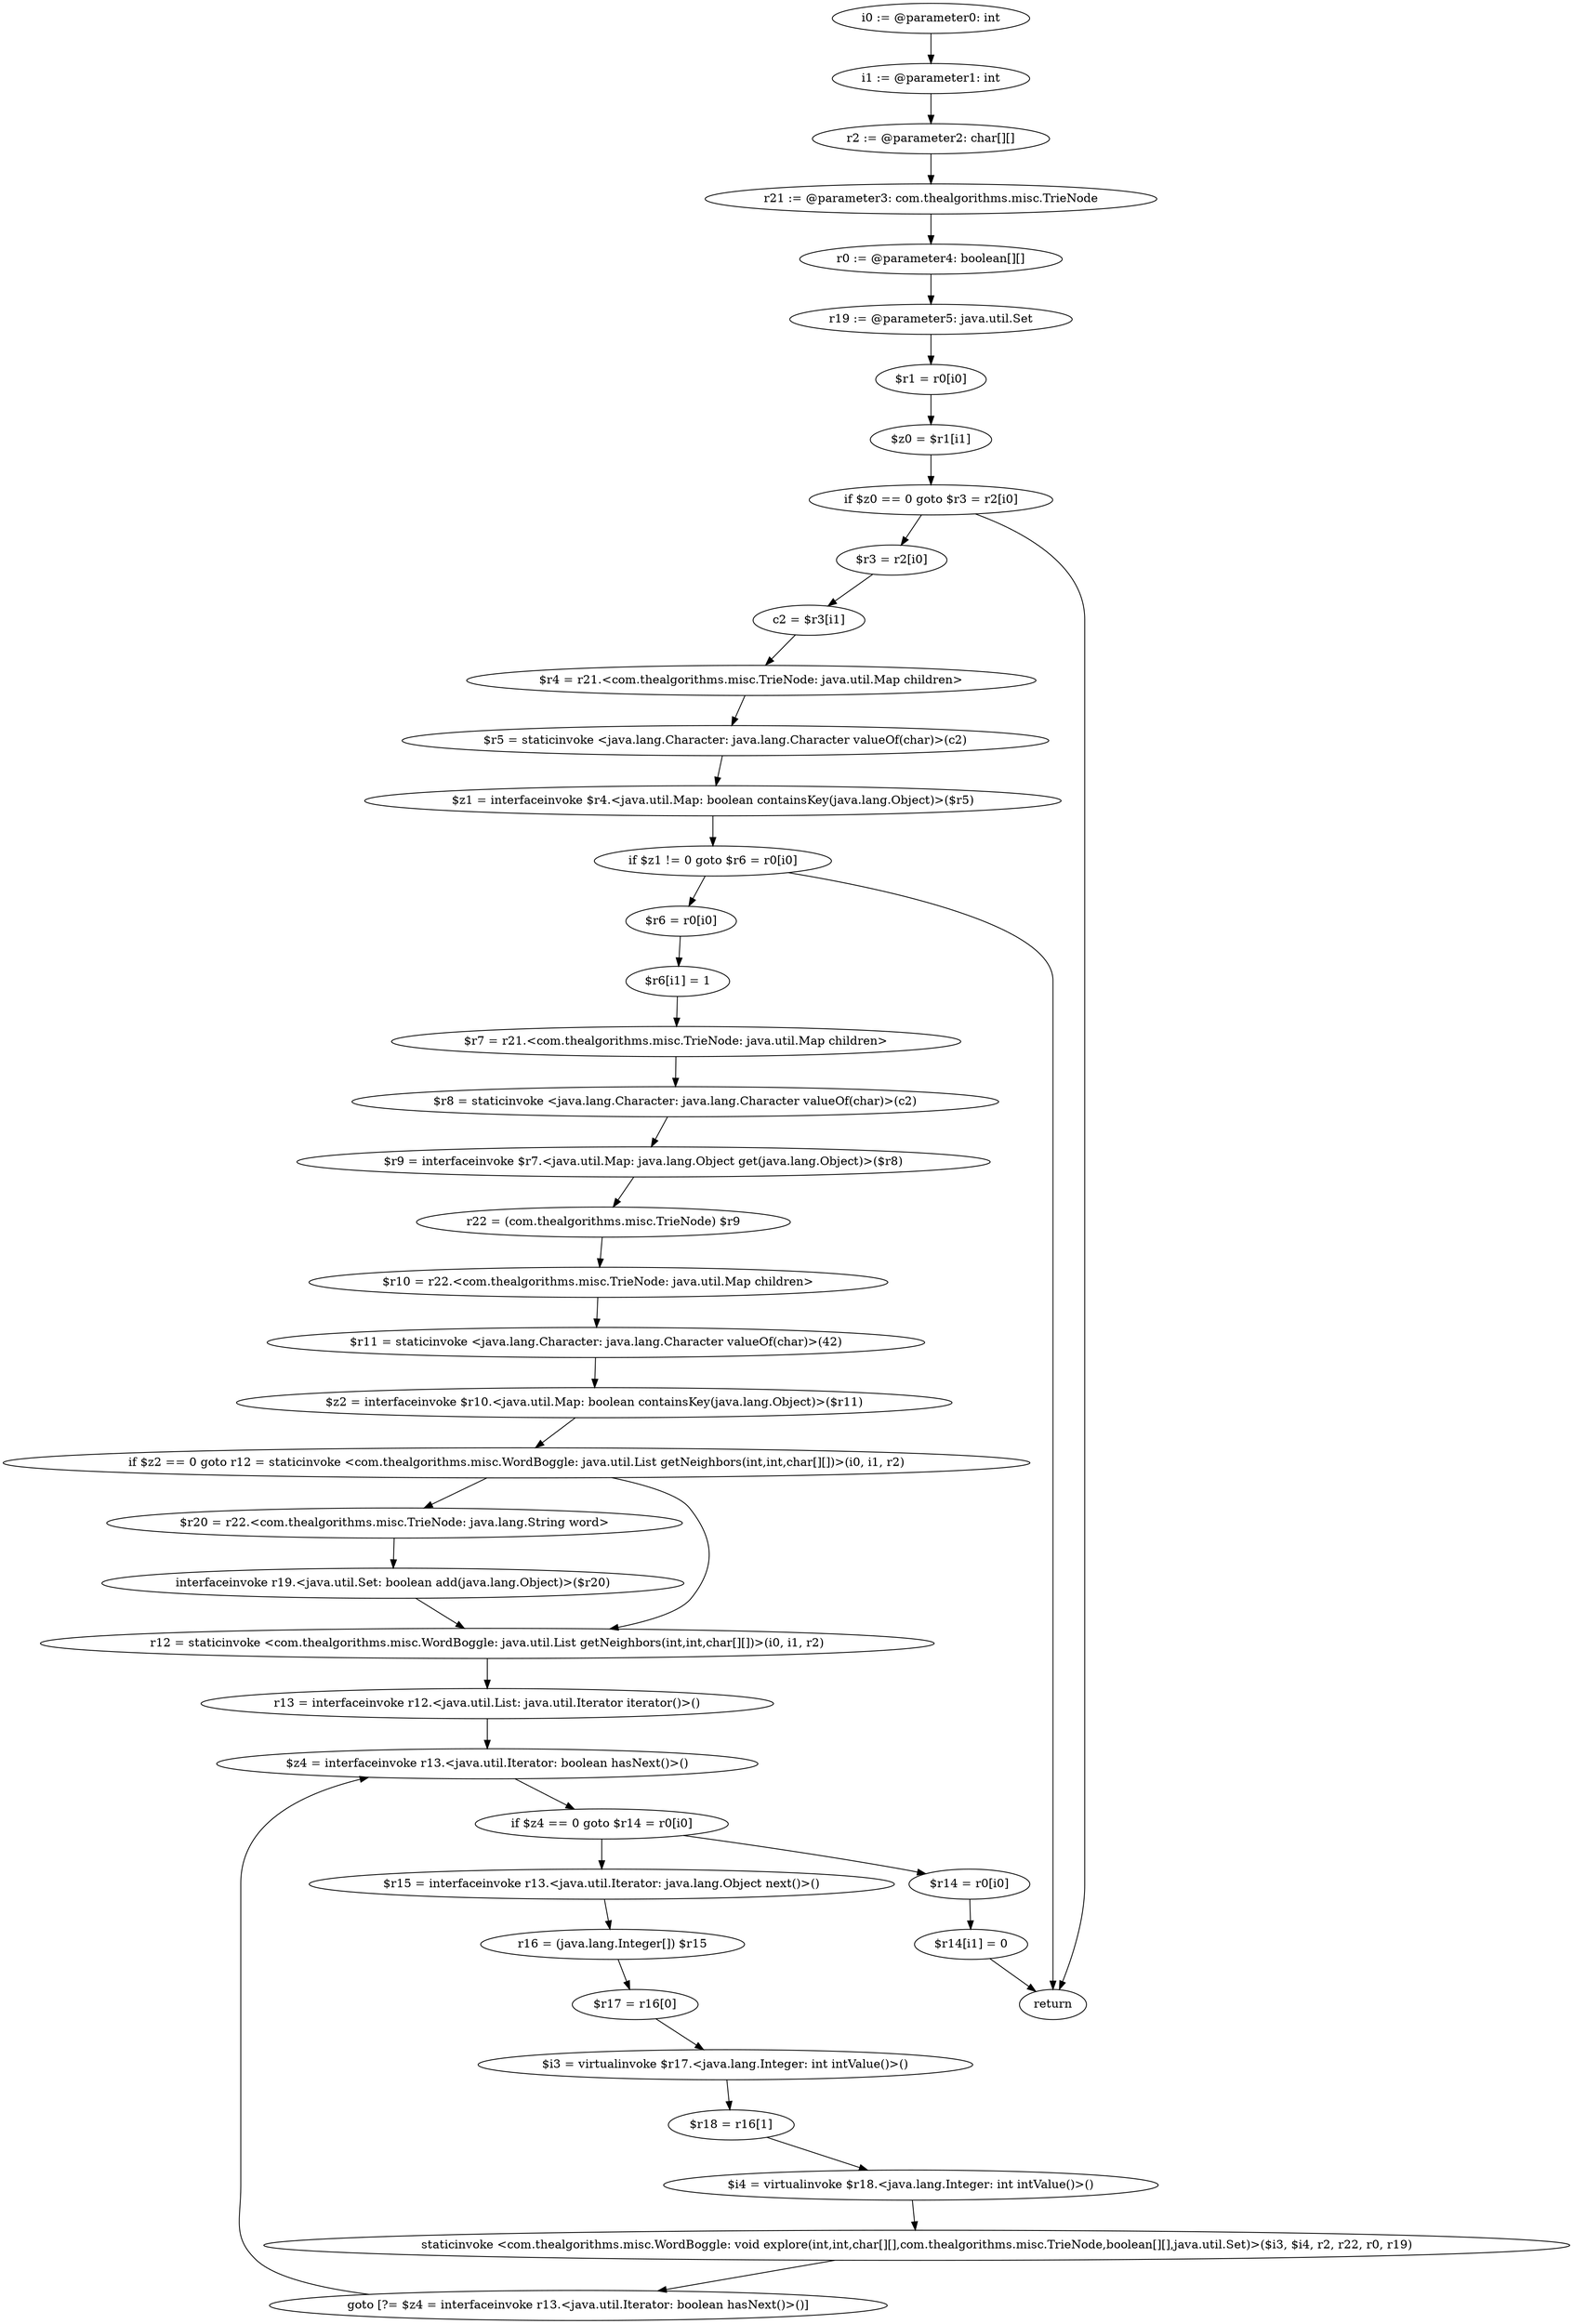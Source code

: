 digraph "unitGraph" {
    "i0 := @parameter0: int"
    "i1 := @parameter1: int"
    "r2 := @parameter2: char[][]"
    "r21 := @parameter3: com.thealgorithms.misc.TrieNode"
    "r0 := @parameter4: boolean[][]"
    "r19 := @parameter5: java.util.Set"
    "$r1 = r0[i0]"
    "$z0 = $r1[i1]"
    "if $z0 == 0 goto $r3 = r2[i0]"
    "return"
    "$r3 = r2[i0]"
    "c2 = $r3[i1]"
    "$r4 = r21.<com.thealgorithms.misc.TrieNode: java.util.Map children>"
    "$r5 = staticinvoke <java.lang.Character: java.lang.Character valueOf(char)>(c2)"
    "$z1 = interfaceinvoke $r4.<java.util.Map: boolean containsKey(java.lang.Object)>($r5)"
    "if $z1 != 0 goto $r6 = r0[i0]"
    "$r6 = r0[i0]"
    "$r6[i1] = 1"
    "$r7 = r21.<com.thealgorithms.misc.TrieNode: java.util.Map children>"
    "$r8 = staticinvoke <java.lang.Character: java.lang.Character valueOf(char)>(c2)"
    "$r9 = interfaceinvoke $r7.<java.util.Map: java.lang.Object get(java.lang.Object)>($r8)"
    "r22 = (com.thealgorithms.misc.TrieNode) $r9"
    "$r10 = r22.<com.thealgorithms.misc.TrieNode: java.util.Map children>"
    "$r11 = staticinvoke <java.lang.Character: java.lang.Character valueOf(char)>(42)"
    "$z2 = interfaceinvoke $r10.<java.util.Map: boolean containsKey(java.lang.Object)>($r11)"
    "if $z2 == 0 goto r12 = staticinvoke <com.thealgorithms.misc.WordBoggle: java.util.List getNeighbors(int,int,char[][])>(i0, i1, r2)"
    "$r20 = r22.<com.thealgorithms.misc.TrieNode: java.lang.String word>"
    "interfaceinvoke r19.<java.util.Set: boolean add(java.lang.Object)>($r20)"
    "r12 = staticinvoke <com.thealgorithms.misc.WordBoggle: java.util.List getNeighbors(int,int,char[][])>(i0, i1, r2)"
    "r13 = interfaceinvoke r12.<java.util.List: java.util.Iterator iterator()>()"
    "$z4 = interfaceinvoke r13.<java.util.Iterator: boolean hasNext()>()"
    "if $z4 == 0 goto $r14 = r0[i0]"
    "$r15 = interfaceinvoke r13.<java.util.Iterator: java.lang.Object next()>()"
    "r16 = (java.lang.Integer[]) $r15"
    "$r17 = r16[0]"
    "$i3 = virtualinvoke $r17.<java.lang.Integer: int intValue()>()"
    "$r18 = r16[1]"
    "$i4 = virtualinvoke $r18.<java.lang.Integer: int intValue()>()"
    "staticinvoke <com.thealgorithms.misc.WordBoggle: void explore(int,int,char[][],com.thealgorithms.misc.TrieNode,boolean[][],java.util.Set)>($i3, $i4, r2, r22, r0, r19)"
    "goto [?= $z4 = interfaceinvoke r13.<java.util.Iterator: boolean hasNext()>()]"
    "$r14 = r0[i0]"
    "$r14[i1] = 0"
    "i0 := @parameter0: int"->"i1 := @parameter1: int";
    "i1 := @parameter1: int"->"r2 := @parameter2: char[][]";
    "r2 := @parameter2: char[][]"->"r21 := @parameter3: com.thealgorithms.misc.TrieNode";
    "r21 := @parameter3: com.thealgorithms.misc.TrieNode"->"r0 := @parameter4: boolean[][]";
    "r0 := @parameter4: boolean[][]"->"r19 := @parameter5: java.util.Set";
    "r19 := @parameter5: java.util.Set"->"$r1 = r0[i0]";
    "$r1 = r0[i0]"->"$z0 = $r1[i1]";
    "$z0 = $r1[i1]"->"if $z0 == 0 goto $r3 = r2[i0]";
    "if $z0 == 0 goto $r3 = r2[i0]"->"return";
    "if $z0 == 0 goto $r3 = r2[i0]"->"$r3 = r2[i0]";
    "$r3 = r2[i0]"->"c2 = $r3[i1]";
    "c2 = $r3[i1]"->"$r4 = r21.<com.thealgorithms.misc.TrieNode: java.util.Map children>";
    "$r4 = r21.<com.thealgorithms.misc.TrieNode: java.util.Map children>"->"$r5 = staticinvoke <java.lang.Character: java.lang.Character valueOf(char)>(c2)";
    "$r5 = staticinvoke <java.lang.Character: java.lang.Character valueOf(char)>(c2)"->"$z1 = interfaceinvoke $r4.<java.util.Map: boolean containsKey(java.lang.Object)>($r5)";
    "$z1 = interfaceinvoke $r4.<java.util.Map: boolean containsKey(java.lang.Object)>($r5)"->"if $z1 != 0 goto $r6 = r0[i0]";
    "if $z1 != 0 goto $r6 = r0[i0]"->"return";
    "if $z1 != 0 goto $r6 = r0[i0]"->"$r6 = r0[i0]";
    "$r6 = r0[i0]"->"$r6[i1] = 1";
    "$r6[i1] = 1"->"$r7 = r21.<com.thealgorithms.misc.TrieNode: java.util.Map children>";
    "$r7 = r21.<com.thealgorithms.misc.TrieNode: java.util.Map children>"->"$r8 = staticinvoke <java.lang.Character: java.lang.Character valueOf(char)>(c2)";
    "$r8 = staticinvoke <java.lang.Character: java.lang.Character valueOf(char)>(c2)"->"$r9 = interfaceinvoke $r7.<java.util.Map: java.lang.Object get(java.lang.Object)>($r8)";
    "$r9 = interfaceinvoke $r7.<java.util.Map: java.lang.Object get(java.lang.Object)>($r8)"->"r22 = (com.thealgorithms.misc.TrieNode) $r9";
    "r22 = (com.thealgorithms.misc.TrieNode) $r9"->"$r10 = r22.<com.thealgorithms.misc.TrieNode: java.util.Map children>";
    "$r10 = r22.<com.thealgorithms.misc.TrieNode: java.util.Map children>"->"$r11 = staticinvoke <java.lang.Character: java.lang.Character valueOf(char)>(42)";
    "$r11 = staticinvoke <java.lang.Character: java.lang.Character valueOf(char)>(42)"->"$z2 = interfaceinvoke $r10.<java.util.Map: boolean containsKey(java.lang.Object)>($r11)";
    "$z2 = interfaceinvoke $r10.<java.util.Map: boolean containsKey(java.lang.Object)>($r11)"->"if $z2 == 0 goto r12 = staticinvoke <com.thealgorithms.misc.WordBoggle: java.util.List getNeighbors(int,int,char[][])>(i0, i1, r2)";
    "if $z2 == 0 goto r12 = staticinvoke <com.thealgorithms.misc.WordBoggle: java.util.List getNeighbors(int,int,char[][])>(i0, i1, r2)"->"$r20 = r22.<com.thealgorithms.misc.TrieNode: java.lang.String word>";
    "if $z2 == 0 goto r12 = staticinvoke <com.thealgorithms.misc.WordBoggle: java.util.List getNeighbors(int,int,char[][])>(i0, i1, r2)"->"r12 = staticinvoke <com.thealgorithms.misc.WordBoggle: java.util.List getNeighbors(int,int,char[][])>(i0, i1, r2)";
    "$r20 = r22.<com.thealgorithms.misc.TrieNode: java.lang.String word>"->"interfaceinvoke r19.<java.util.Set: boolean add(java.lang.Object)>($r20)";
    "interfaceinvoke r19.<java.util.Set: boolean add(java.lang.Object)>($r20)"->"r12 = staticinvoke <com.thealgorithms.misc.WordBoggle: java.util.List getNeighbors(int,int,char[][])>(i0, i1, r2)";
    "r12 = staticinvoke <com.thealgorithms.misc.WordBoggle: java.util.List getNeighbors(int,int,char[][])>(i0, i1, r2)"->"r13 = interfaceinvoke r12.<java.util.List: java.util.Iterator iterator()>()";
    "r13 = interfaceinvoke r12.<java.util.List: java.util.Iterator iterator()>()"->"$z4 = interfaceinvoke r13.<java.util.Iterator: boolean hasNext()>()";
    "$z4 = interfaceinvoke r13.<java.util.Iterator: boolean hasNext()>()"->"if $z4 == 0 goto $r14 = r0[i0]";
    "if $z4 == 0 goto $r14 = r0[i0]"->"$r15 = interfaceinvoke r13.<java.util.Iterator: java.lang.Object next()>()";
    "if $z4 == 0 goto $r14 = r0[i0]"->"$r14 = r0[i0]";
    "$r15 = interfaceinvoke r13.<java.util.Iterator: java.lang.Object next()>()"->"r16 = (java.lang.Integer[]) $r15";
    "r16 = (java.lang.Integer[]) $r15"->"$r17 = r16[0]";
    "$r17 = r16[0]"->"$i3 = virtualinvoke $r17.<java.lang.Integer: int intValue()>()";
    "$i3 = virtualinvoke $r17.<java.lang.Integer: int intValue()>()"->"$r18 = r16[1]";
    "$r18 = r16[1]"->"$i4 = virtualinvoke $r18.<java.lang.Integer: int intValue()>()";
    "$i4 = virtualinvoke $r18.<java.lang.Integer: int intValue()>()"->"staticinvoke <com.thealgorithms.misc.WordBoggle: void explore(int,int,char[][],com.thealgorithms.misc.TrieNode,boolean[][],java.util.Set)>($i3, $i4, r2, r22, r0, r19)";
    "staticinvoke <com.thealgorithms.misc.WordBoggle: void explore(int,int,char[][],com.thealgorithms.misc.TrieNode,boolean[][],java.util.Set)>($i3, $i4, r2, r22, r0, r19)"->"goto [?= $z4 = interfaceinvoke r13.<java.util.Iterator: boolean hasNext()>()]";
    "goto [?= $z4 = interfaceinvoke r13.<java.util.Iterator: boolean hasNext()>()]"->"$z4 = interfaceinvoke r13.<java.util.Iterator: boolean hasNext()>()";
    "$r14 = r0[i0]"->"$r14[i1] = 0";
    "$r14[i1] = 0"->"return";
}
